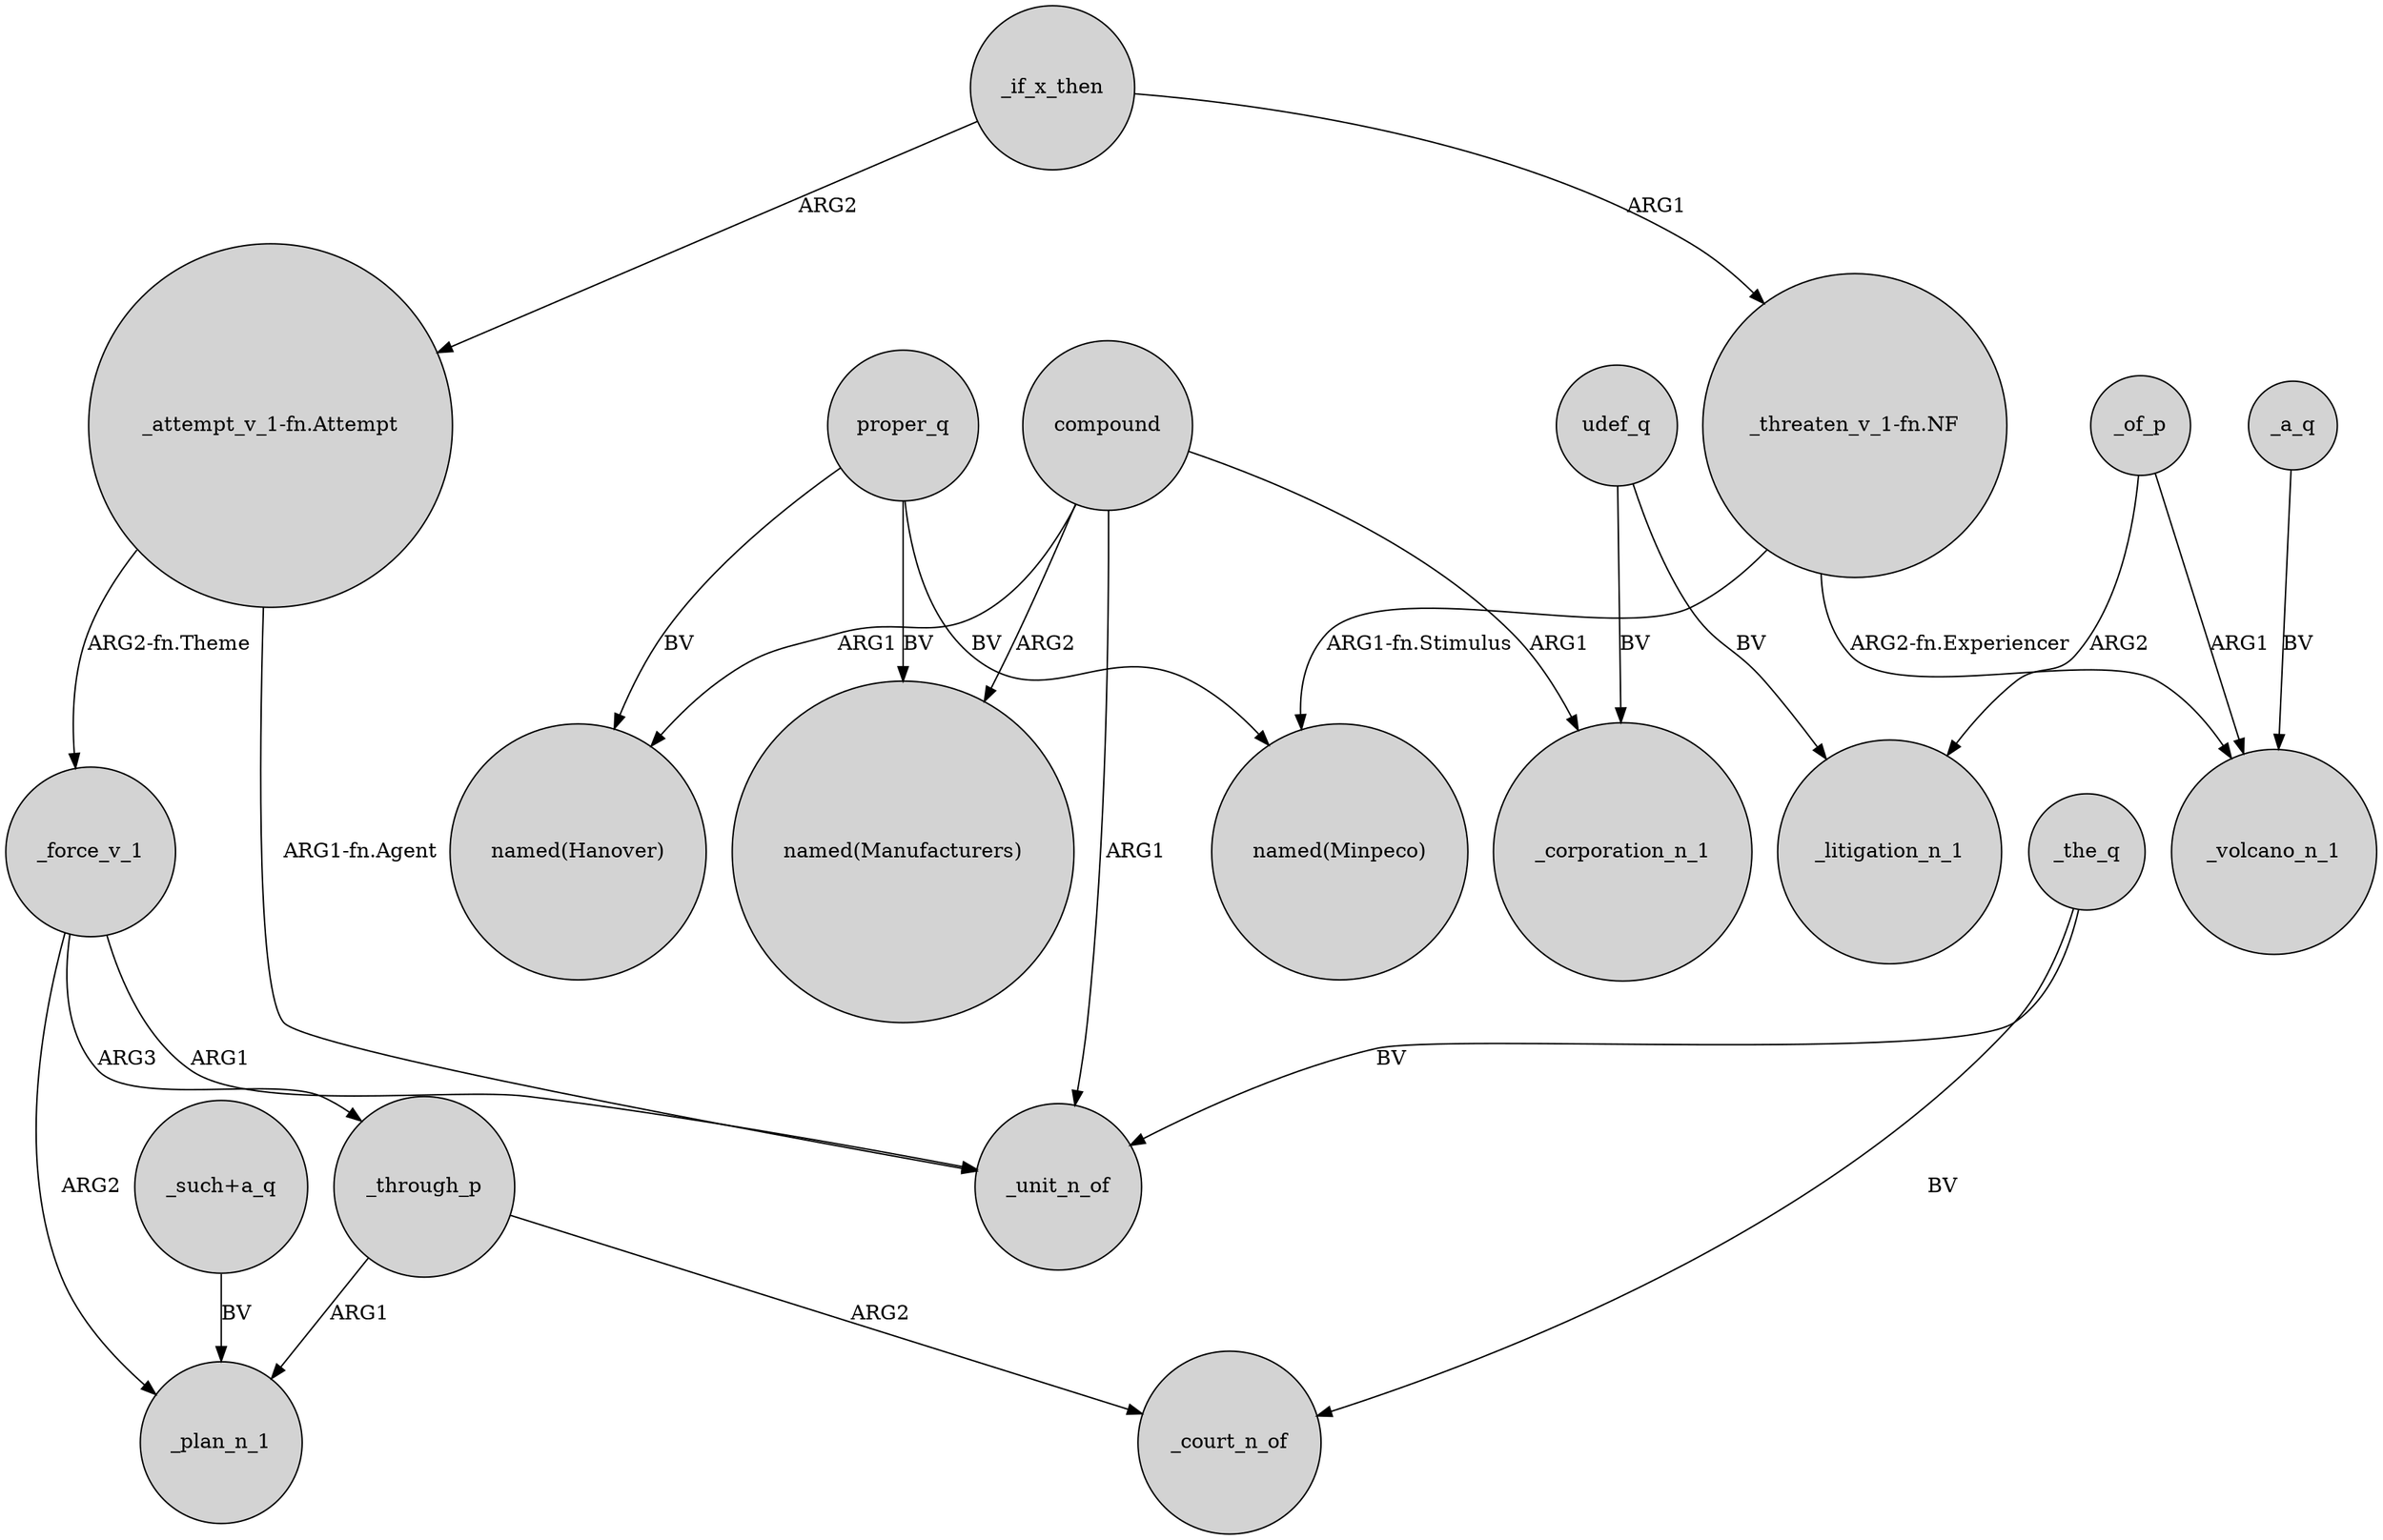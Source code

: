 digraph {
	node [shape=circle style=filled]
	_force_v_1 -> _plan_n_1 [label=ARG2]
	"_such+a_q" -> _plan_n_1 [label=BV]
	_if_x_then -> "_threaten_v_1-fn.NF" [label=ARG1]
	compound -> _unit_n_of [label=ARG1]
	"_threaten_v_1-fn.NF" -> _volcano_n_1 [label="ARG2-fn.Experiencer"]
	proper_q -> "named(Minpeco)" [label=BV]
	_if_x_then -> "_attempt_v_1-fn.Attempt" [label=ARG2]
	_the_q -> _court_n_of [label=BV]
	udef_q -> _litigation_n_1 [label=BV]
	proper_q -> "named(Manufacturers)" [label=BV]
	"_threaten_v_1-fn.NF" -> "named(Minpeco)" [label="ARG1-fn.Stimulus"]
	udef_q -> _corporation_n_1 [label=BV]
	compound -> _corporation_n_1 [label=ARG1]
	_force_v_1 -> _through_p [label=ARG3]
	_force_v_1 -> _unit_n_of [label=ARG1]
	_of_p -> _volcano_n_1 [label=ARG1]
	proper_q -> "named(Hanover)" [label=BV]
	_of_p -> _litigation_n_1 [label=ARG2]
	compound -> "named(Manufacturers)" [label=ARG2]
	"_attempt_v_1-fn.Attempt" -> _unit_n_of [label="ARG1-fn.Agent"]
	_through_p -> _court_n_of [label=ARG2]
	compound -> "named(Hanover)" [label=ARG1]
	"_attempt_v_1-fn.Attempt" -> _force_v_1 [label="ARG2-fn.Theme"]
	_a_q -> _volcano_n_1 [label=BV]
	_the_q -> _unit_n_of [label=BV]
	_through_p -> _plan_n_1 [label=ARG1]
}
